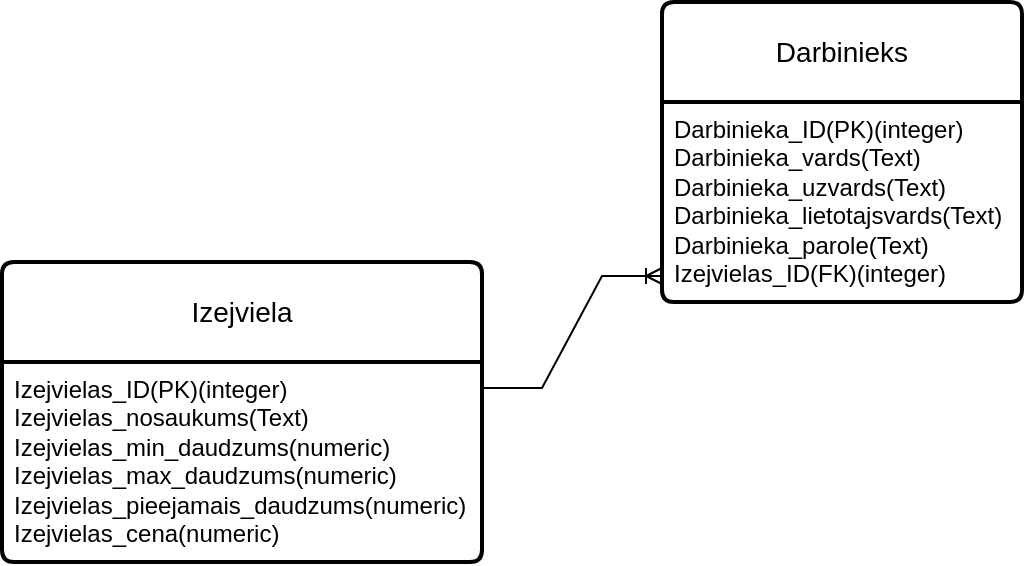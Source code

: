 <mxfile version="21.2.3" type="device">
  <diagram name="Lapa-1" id="6zmiZXzoFehZ_i2UNrHe">
    <mxGraphModel dx="527" dy="780" grid="1" gridSize="10" guides="1" tooltips="1" connect="1" arrows="1" fold="1" page="1" pageScale="1" pageWidth="827" pageHeight="1169" math="0" shadow="0">
      <root>
        <mxCell id="0" />
        <mxCell id="1" parent="0" />
        <mxCell id="0tgdr4tur2jOqvCvpbMI-1" value="Darbinieks" style="swimlane;childLayout=stackLayout;horizontal=1;startSize=50;horizontalStack=0;rounded=1;fontSize=14;fontStyle=0;strokeWidth=2;resizeParent=0;resizeLast=1;shadow=0;dashed=0;align=center;arcSize=4;whiteSpace=wrap;html=1;" vertex="1" parent="1">
          <mxGeometry x="480" y="250" width="180" height="150" as="geometry" />
        </mxCell>
        <mxCell id="0tgdr4tur2jOqvCvpbMI-2" value="Darbinieka_ID(PK)(integer)&lt;br&gt;Darbinieka_vards(Text)&lt;br&gt;Darbinieka_uzvards(Text)&lt;br&gt;Darbinieka_lietotajsvards(Text)&lt;br&gt;Darbinieka_parole(Text)&lt;br&gt;Izejvielas_ID(FK)(integer)" style="align=left;strokeColor=none;fillColor=none;spacingLeft=4;fontSize=12;verticalAlign=top;resizable=0;rotatable=0;part=1;html=1;" vertex="1" parent="0tgdr4tur2jOqvCvpbMI-1">
          <mxGeometry y="50" width="180" height="100" as="geometry" />
        </mxCell>
        <mxCell id="0tgdr4tur2jOqvCvpbMI-3" value="Izejviela" style="swimlane;childLayout=stackLayout;horizontal=1;startSize=50;horizontalStack=0;rounded=1;fontSize=14;fontStyle=0;strokeWidth=2;resizeParent=0;resizeLast=1;shadow=0;dashed=0;align=center;arcSize=4;whiteSpace=wrap;html=1;" vertex="1" parent="1">
          <mxGeometry x="150" y="380" width="240" height="150" as="geometry" />
        </mxCell>
        <mxCell id="0tgdr4tur2jOqvCvpbMI-4" value="Izejvielas_ID(PK)(integer)&lt;br&gt;Izejvielas_nosaukums(Text)&lt;br&gt;Izejvielas_min_daudzums(numeric)&lt;br&gt;Izejvielas_max_daudzums(numeric)&lt;br&gt;Izejvielas_pieejamais_daudzums(numeric)&lt;br&gt;Izejvielas_cena(numeric)" style="align=left;strokeColor=none;fillColor=none;spacingLeft=4;fontSize=12;verticalAlign=top;resizable=0;rotatable=0;part=1;html=1;" vertex="1" parent="0tgdr4tur2jOqvCvpbMI-3">
          <mxGeometry y="50" width="240" height="100" as="geometry" />
        </mxCell>
        <mxCell id="0tgdr4tur2jOqvCvpbMI-8" value="" style="edgeStyle=entityRelationEdgeStyle;fontSize=12;html=1;endArrow=ERoneToMany;rounded=0;entryX=0;entryY=0.87;entryDx=0;entryDy=0;entryPerimeter=0;exitX=1;exitY=0.13;exitDx=0;exitDy=0;exitPerimeter=0;" edge="1" parent="1" source="0tgdr4tur2jOqvCvpbMI-4" target="0tgdr4tur2jOqvCvpbMI-2">
          <mxGeometry width="100" height="100" relative="1" as="geometry">
            <mxPoint x="300" y="460" as="sourcePoint" />
            <mxPoint x="400" y="360" as="targetPoint" />
          </mxGeometry>
        </mxCell>
      </root>
    </mxGraphModel>
  </diagram>
</mxfile>
